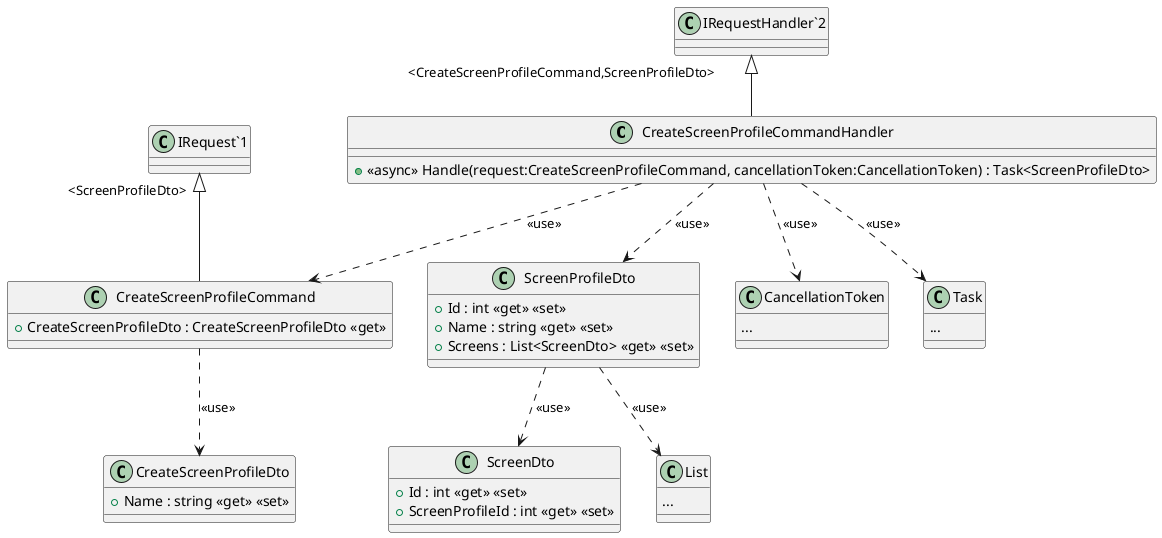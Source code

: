 @startuml
class CreateScreenProfileCommandHandler {
    + <<async>> Handle(request:CreateScreenProfileCommand, cancellationToken:CancellationToken) : Task<ScreenProfileDto>
}
"IRequestHandler`2" "<CreateScreenProfileCommand,ScreenProfileDto>" <|-- CreateScreenProfileCommandHandler
CreateScreenProfileCommandHandler ..> CreateScreenProfileCommand: <<use>>
class CreateScreenProfileCommand {
    + CreateScreenProfileDto : CreateScreenProfileDto <<get>>
}
"IRequest`1" "<ScreenProfileDto>" <|-- CreateScreenProfileCommand
CreateScreenProfileCommand ..> CreateScreenProfileDto: <<use>>
class CreateScreenProfileDto {
    + Name : string <<get>> <<set>>
}
CreateScreenProfileCommandHandler ..> ScreenProfileDto: <<use>>
class ScreenProfileDto {
    + Id : int <<get>> <<set>>
    + Name : string <<get>> <<set>>
    + Screens : List<ScreenDto> <<get>> <<set>>
}
ScreenProfileDto ..> ScreenDto: <<use>>
class ScreenDto {
    + Id : int <<get>> <<set>>
    + ScreenProfileId : int <<get>> <<set>>
}
class List {
...
}
ScreenProfileDto ..> List: <<use>>
class CancellationToken {
...
}
CreateScreenProfileCommandHandler ..> CancellationToken: <<use>>
class Task {
...
}
CreateScreenProfileCommandHandler ..> Task: <<use>>
@enduml